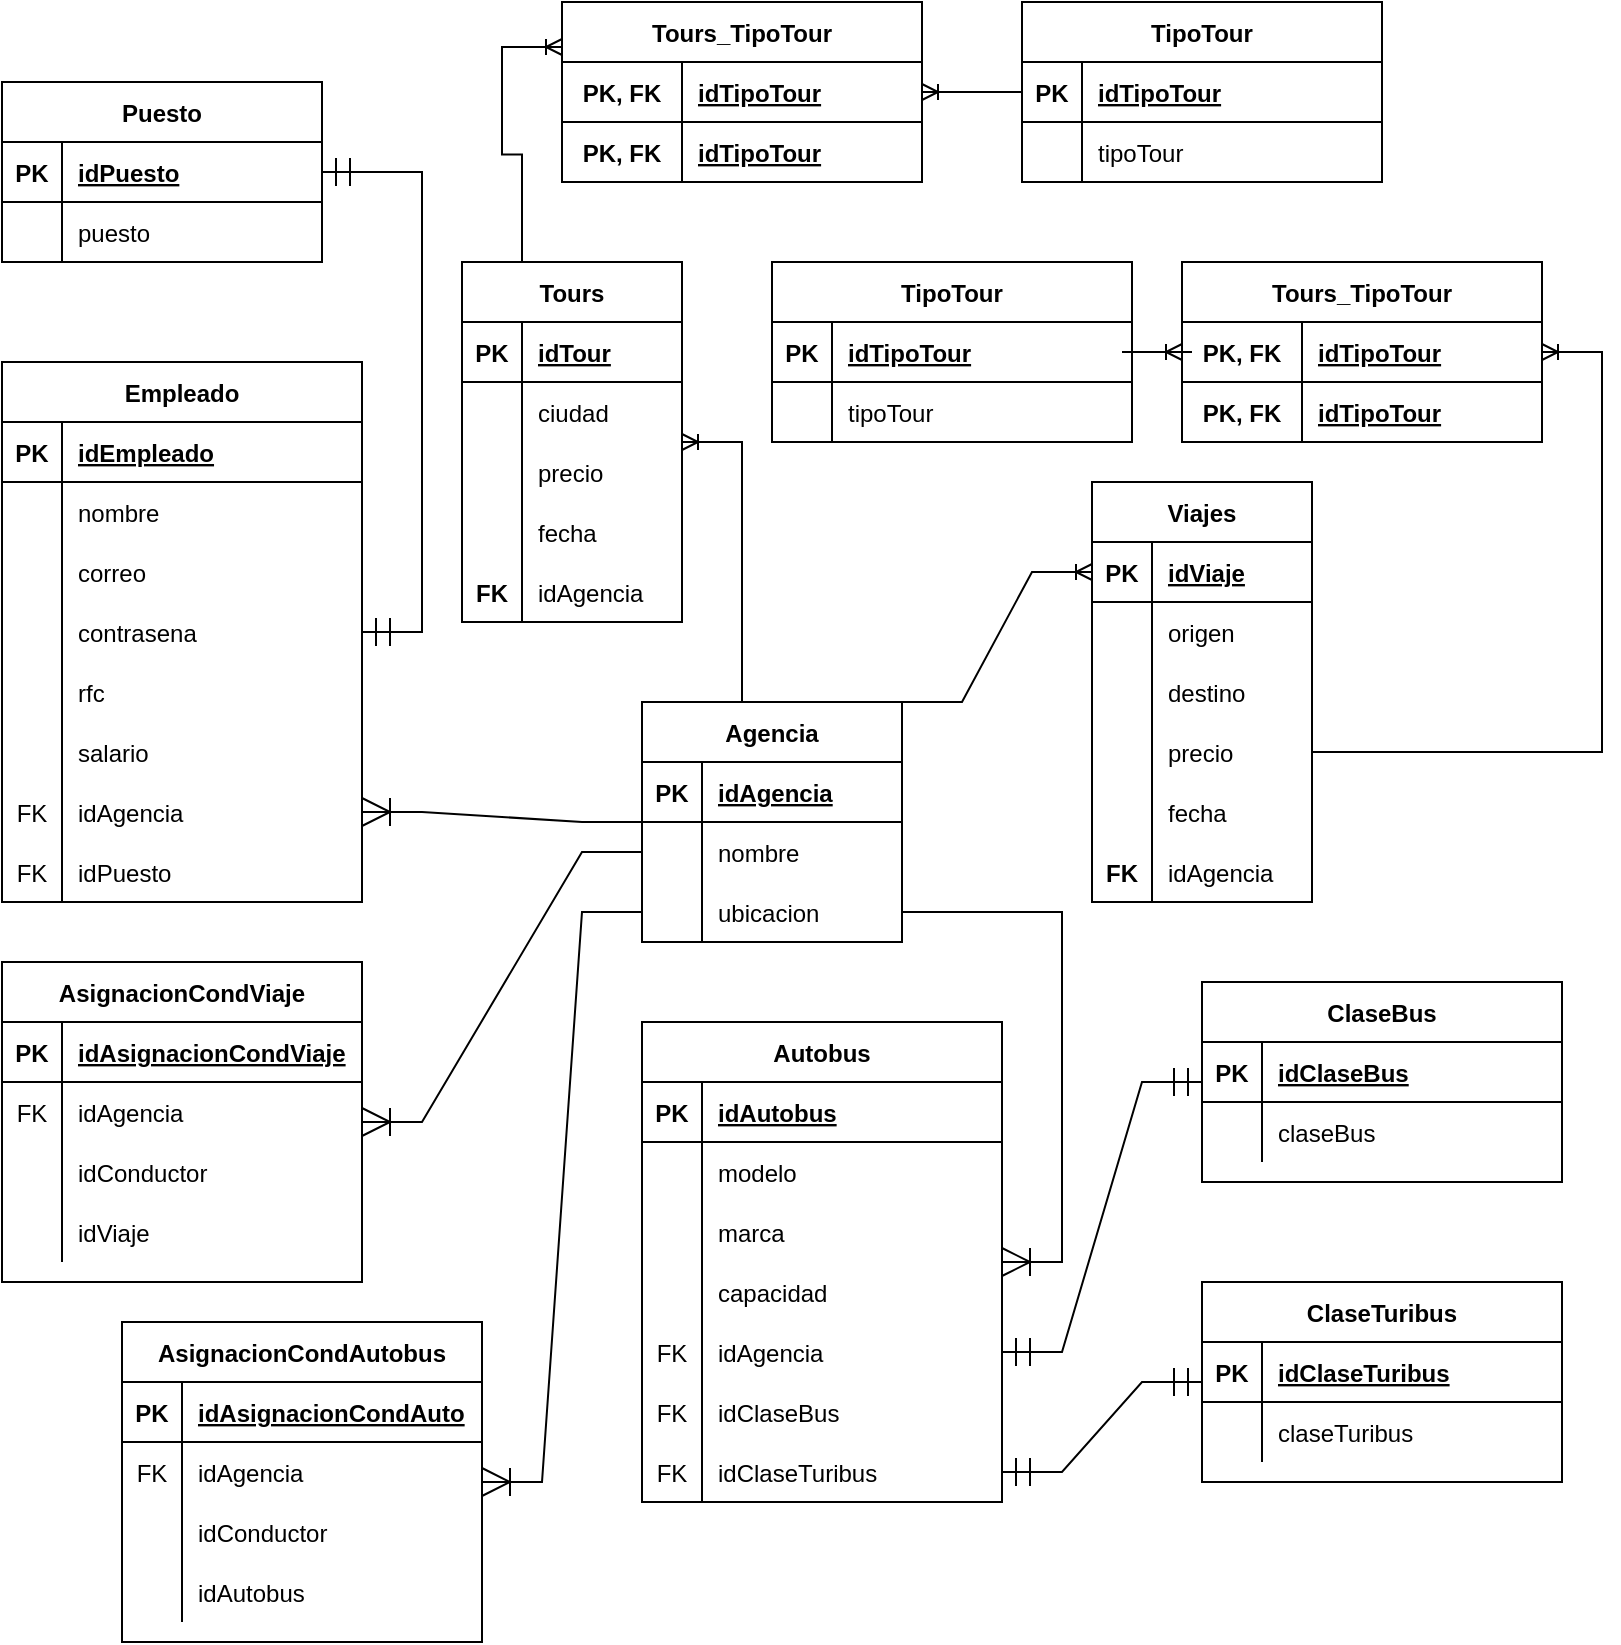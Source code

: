 <mxfile version="20.4.0" type="device"><diagram id="R2lEEEUBdFMjLlhIrx00" name="Page-1"><mxGraphModel dx="1422" dy="702" grid="1" gridSize="10" guides="1" tooltips="1" connect="1" arrows="1" fold="1" page="1" pageScale="1" pageWidth="850" pageHeight="1100" math="0" shadow="0" extFonts="Permanent Marker^https://fonts.googleapis.com/css?family=Permanent+Marker"><root><mxCell id="0"/><mxCell id="1" parent="0"/><mxCell id="urUjDr4Hk7QNFWMQUqXv-1" value="Agencia" style="shape=table;startSize=30;container=1;collapsible=1;childLayout=tableLayout;fixedRows=1;rowLines=0;fontStyle=1;align=center;resizeLast=1;" parent="1" vertex="1"><mxGeometry x="360" y="390" width="130" height="120" as="geometry"/></mxCell><mxCell id="urUjDr4Hk7QNFWMQUqXv-2" value="" style="shape=tableRow;horizontal=0;startSize=0;swimlaneHead=0;swimlaneBody=0;fillColor=none;collapsible=0;dropTarget=0;points=[[0,0.5],[1,0.5]];portConstraint=eastwest;top=0;left=0;right=0;bottom=1;" parent="urUjDr4Hk7QNFWMQUqXv-1" vertex="1"><mxGeometry y="30" width="130" height="30" as="geometry"/></mxCell><mxCell id="urUjDr4Hk7QNFWMQUqXv-3" value="PK" style="shape=partialRectangle;connectable=0;fillColor=none;top=0;left=0;bottom=0;right=0;fontStyle=1;overflow=hidden;" parent="urUjDr4Hk7QNFWMQUqXv-2" vertex="1"><mxGeometry width="30" height="30" as="geometry"><mxRectangle width="30" height="30" as="alternateBounds"/></mxGeometry></mxCell><mxCell id="urUjDr4Hk7QNFWMQUqXv-4" value="idAgencia" style="shape=partialRectangle;connectable=0;fillColor=none;top=0;left=0;bottom=0;right=0;align=left;spacingLeft=6;fontStyle=5;overflow=hidden;" parent="urUjDr4Hk7QNFWMQUqXv-2" vertex="1"><mxGeometry x="30" width="100" height="30" as="geometry"><mxRectangle width="100" height="30" as="alternateBounds"/></mxGeometry></mxCell><mxCell id="urUjDr4Hk7QNFWMQUqXv-5" value="" style="shape=tableRow;horizontal=0;startSize=0;swimlaneHead=0;swimlaneBody=0;fillColor=none;collapsible=0;dropTarget=0;points=[[0,0.5],[1,0.5]];portConstraint=eastwest;top=0;left=0;right=0;bottom=0;" parent="urUjDr4Hk7QNFWMQUqXv-1" vertex="1"><mxGeometry y="60" width="130" height="30" as="geometry"/></mxCell><mxCell id="urUjDr4Hk7QNFWMQUqXv-6" value="" style="shape=partialRectangle;connectable=0;fillColor=none;top=0;left=0;bottom=0;right=0;editable=1;overflow=hidden;" parent="urUjDr4Hk7QNFWMQUqXv-5" vertex="1"><mxGeometry width="30" height="30" as="geometry"><mxRectangle width="30" height="30" as="alternateBounds"/></mxGeometry></mxCell><mxCell id="urUjDr4Hk7QNFWMQUqXv-7" value="nombre" style="shape=partialRectangle;connectable=0;fillColor=none;top=0;left=0;bottom=0;right=0;align=left;spacingLeft=6;overflow=hidden;" parent="urUjDr4Hk7QNFWMQUqXv-5" vertex="1"><mxGeometry x="30" width="100" height="30" as="geometry"><mxRectangle width="100" height="30" as="alternateBounds"/></mxGeometry></mxCell><mxCell id="urUjDr4Hk7QNFWMQUqXv-8" value="" style="shape=tableRow;horizontal=0;startSize=0;swimlaneHead=0;swimlaneBody=0;fillColor=none;collapsible=0;dropTarget=0;points=[[0,0.5],[1,0.5]];portConstraint=eastwest;top=0;left=0;right=0;bottom=0;" parent="urUjDr4Hk7QNFWMQUqXv-1" vertex="1"><mxGeometry y="90" width="130" height="30" as="geometry"/></mxCell><mxCell id="urUjDr4Hk7QNFWMQUqXv-9" value="" style="shape=partialRectangle;connectable=0;fillColor=none;top=0;left=0;bottom=0;right=0;editable=1;overflow=hidden;" parent="urUjDr4Hk7QNFWMQUqXv-8" vertex="1"><mxGeometry width="30" height="30" as="geometry"><mxRectangle width="30" height="30" as="alternateBounds"/></mxGeometry></mxCell><mxCell id="urUjDr4Hk7QNFWMQUqXv-10" value="ubicacion" style="shape=partialRectangle;connectable=0;fillColor=none;top=0;left=0;bottom=0;right=0;align=left;spacingLeft=6;overflow=hidden;" parent="urUjDr4Hk7QNFWMQUqXv-8" vertex="1"><mxGeometry x="30" width="100" height="30" as="geometry"><mxRectangle width="100" height="30" as="alternateBounds"/></mxGeometry></mxCell><mxCell id="urUjDr4Hk7QNFWMQUqXv-14" value="Puesto" style="shape=table;startSize=30;container=1;collapsible=1;childLayout=tableLayout;fixedRows=1;rowLines=0;fontStyle=1;align=center;resizeLast=1;" parent="1" vertex="1"><mxGeometry x="40" y="80" width="160" height="90" as="geometry"/></mxCell><mxCell id="urUjDr4Hk7QNFWMQUqXv-15" value="" style="shape=tableRow;horizontal=0;startSize=0;swimlaneHead=0;swimlaneBody=0;fillColor=none;collapsible=0;dropTarget=0;points=[[0,0.5],[1,0.5]];portConstraint=eastwest;top=0;left=0;right=0;bottom=1;" parent="urUjDr4Hk7QNFWMQUqXv-14" vertex="1"><mxGeometry y="30" width="160" height="30" as="geometry"/></mxCell><mxCell id="urUjDr4Hk7QNFWMQUqXv-16" value="PK" style="shape=partialRectangle;connectable=0;fillColor=none;top=0;left=0;bottom=0;right=0;fontStyle=1;overflow=hidden;" parent="urUjDr4Hk7QNFWMQUqXv-15" vertex="1"><mxGeometry width="30" height="30" as="geometry"><mxRectangle width="30" height="30" as="alternateBounds"/></mxGeometry></mxCell><mxCell id="urUjDr4Hk7QNFWMQUqXv-17" value="idPuesto" style="shape=partialRectangle;connectable=0;fillColor=none;top=0;left=0;bottom=0;right=0;align=left;spacingLeft=6;fontStyle=5;overflow=hidden;" parent="urUjDr4Hk7QNFWMQUqXv-15" vertex="1"><mxGeometry x="30" width="130" height="30" as="geometry"><mxRectangle width="130" height="30" as="alternateBounds"/></mxGeometry></mxCell><mxCell id="urUjDr4Hk7QNFWMQUqXv-18" value="" style="shape=tableRow;horizontal=0;startSize=0;swimlaneHead=0;swimlaneBody=0;fillColor=none;collapsible=0;dropTarget=0;points=[[0,0.5],[1,0.5]];portConstraint=eastwest;top=0;left=0;right=0;bottom=0;" parent="urUjDr4Hk7QNFWMQUqXv-14" vertex="1"><mxGeometry y="60" width="160" height="30" as="geometry"/></mxCell><mxCell id="urUjDr4Hk7QNFWMQUqXv-19" value="" style="shape=partialRectangle;connectable=0;fillColor=none;top=0;left=0;bottom=0;right=0;editable=1;overflow=hidden;" parent="urUjDr4Hk7QNFWMQUqXv-18" vertex="1"><mxGeometry width="30" height="30" as="geometry"><mxRectangle width="30" height="30" as="alternateBounds"/></mxGeometry></mxCell><mxCell id="urUjDr4Hk7QNFWMQUqXv-20" value="puesto" style="shape=partialRectangle;connectable=0;fillColor=none;top=0;left=0;bottom=0;right=0;align=left;spacingLeft=6;overflow=hidden;" parent="urUjDr4Hk7QNFWMQUqXv-18" vertex="1"><mxGeometry x="30" width="130" height="30" as="geometry"><mxRectangle width="130" height="30" as="alternateBounds"/></mxGeometry></mxCell><mxCell id="urUjDr4Hk7QNFWMQUqXv-27" value="Empleado" style="shape=table;startSize=30;container=1;collapsible=1;childLayout=tableLayout;fixedRows=1;rowLines=0;fontStyle=1;align=center;resizeLast=1;" parent="1" vertex="1"><mxGeometry x="40" y="220" width="180" height="270" as="geometry"/></mxCell><mxCell id="urUjDr4Hk7QNFWMQUqXv-28" value="" style="shape=tableRow;horizontal=0;startSize=0;swimlaneHead=0;swimlaneBody=0;fillColor=none;collapsible=0;dropTarget=0;points=[[0,0.5],[1,0.5]];portConstraint=eastwest;top=0;left=0;right=0;bottom=1;" parent="urUjDr4Hk7QNFWMQUqXv-27" vertex="1"><mxGeometry y="30" width="180" height="30" as="geometry"/></mxCell><mxCell id="urUjDr4Hk7QNFWMQUqXv-29" value="PK" style="shape=partialRectangle;connectable=0;fillColor=none;top=0;left=0;bottom=0;right=0;fontStyle=1;overflow=hidden;" parent="urUjDr4Hk7QNFWMQUqXv-28" vertex="1"><mxGeometry width="30" height="30" as="geometry"><mxRectangle width="30" height="30" as="alternateBounds"/></mxGeometry></mxCell><mxCell id="urUjDr4Hk7QNFWMQUqXv-30" value="idEmpleado" style="shape=partialRectangle;connectable=0;fillColor=none;top=0;left=0;bottom=0;right=0;align=left;spacingLeft=6;fontStyle=5;overflow=hidden;" parent="urUjDr4Hk7QNFWMQUqXv-28" vertex="1"><mxGeometry x="30" width="150" height="30" as="geometry"><mxRectangle width="150" height="30" as="alternateBounds"/></mxGeometry></mxCell><mxCell id="urUjDr4Hk7QNFWMQUqXv-31" value="" style="shape=tableRow;horizontal=0;startSize=0;swimlaneHead=0;swimlaneBody=0;fillColor=none;collapsible=0;dropTarget=0;points=[[0,0.5],[1,0.5]];portConstraint=eastwest;top=0;left=0;right=0;bottom=0;" parent="urUjDr4Hk7QNFWMQUqXv-27" vertex="1"><mxGeometry y="60" width="180" height="30" as="geometry"/></mxCell><mxCell id="urUjDr4Hk7QNFWMQUqXv-32" value="" style="shape=partialRectangle;connectable=0;fillColor=none;top=0;left=0;bottom=0;right=0;editable=1;overflow=hidden;" parent="urUjDr4Hk7QNFWMQUqXv-31" vertex="1"><mxGeometry width="30" height="30" as="geometry"><mxRectangle width="30" height="30" as="alternateBounds"/></mxGeometry></mxCell><mxCell id="urUjDr4Hk7QNFWMQUqXv-33" value="nombre" style="shape=partialRectangle;connectable=0;fillColor=none;top=0;left=0;bottom=0;right=0;align=left;spacingLeft=6;overflow=hidden;" parent="urUjDr4Hk7QNFWMQUqXv-31" vertex="1"><mxGeometry x="30" width="150" height="30" as="geometry"><mxRectangle width="150" height="30" as="alternateBounds"/></mxGeometry></mxCell><mxCell id="urUjDr4Hk7QNFWMQUqXv-34" value="" style="shape=tableRow;horizontal=0;startSize=0;swimlaneHead=0;swimlaneBody=0;fillColor=none;collapsible=0;dropTarget=0;points=[[0,0.5],[1,0.5]];portConstraint=eastwest;top=0;left=0;right=0;bottom=0;" parent="urUjDr4Hk7QNFWMQUqXv-27" vertex="1"><mxGeometry y="90" width="180" height="30" as="geometry"/></mxCell><mxCell id="urUjDr4Hk7QNFWMQUqXv-35" value="" style="shape=partialRectangle;connectable=0;fillColor=none;top=0;left=0;bottom=0;right=0;editable=1;overflow=hidden;" parent="urUjDr4Hk7QNFWMQUqXv-34" vertex="1"><mxGeometry width="30" height="30" as="geometry"><mxRectangle width="30" height="30" as="alternateBounds"/></mxGeometry></mxCell><mxCell id="urUjDr4Hk7QNFWMQUqXv-36" value="correo" style="shape=partialRectangle;connectable=0;fillColor=none;top=0;left=0;bottom=0;right=0;align=left;spacingLeft=6;overflow=hidden;" parent="urUjDr4Hk7QNFWMQUqXv-34" vertex="1"><mxGeometry x="30" width="150" height="30" as="geometry"><mxRectangle width="150" height="30" as="alternateBounds"/></mxGeometry></mxCell><mxCell id="urUjDr4Hk7QNFWMQUqXv-37" value="" style="shape=tableRow;horizontal=0;startSize=0;swimlaneHead=0;swimlaneBody=0;fillColor=none;collapsible=0;dropTarget=0;points=[[0,0.5],[1,0.5]];portConstraint=eastwest;top=0;left=0;right=0;bottom=0;" parent="urUjDr4Hk7QNFWMQUqXv-27" vertex="1"><mxGeometry y="120" width="180" height="30" as="geometry"/></mxCell><mxCell id="urUjDr4Hk7QNFWMQUqXv-38" value="" style="shape=partialRectangle;connectable=0;fillColor=none;top=0;left=0;bottom=0;right=0;editable=1;overflow=hidden;" parent="urUjDr4Hk7QNFWMQUqXv-37" vertex="1"><mxGeometry width="30" height="30" as="geometry"><mxRectangle width="30" height="30" as="alternateBounds"/></mxGeometry></mxCell><mxCell id="urUjDr4Hk7QNFWMQUqXv-39" value="contrasena" style="shape=partialRectangle;connectable=0;fillColor=none;top=0;left=0;bottom=0;right=0;align=left;spacingLeft=6;overflow=hidden;" parent="urUjDr4Hk7QNFWMQUqXv-37" vertex="1"><mxGeometry x="30" width="150" height="30" as="geometry"><mxRectangle width="150" height="30" as="alternateBounds"/></mxGeometry></mxCell><mxCell id="urUjDr4Hk7QNFWMQUqXv-40" value="" style="shape=tableRow;horizontal=0;startSize=0;swimlaneHead=0;swimlaneBody=0;fillColor=none;collapsible=0;dropTarget=0;points=[[0,0.5],[1,0.5]];portConstraint=eastwest;top=0;left=0;right=0;bottom=0;" parent="urUjDr4Hk7QNFWMQUqXv-27" vertex="1"><mxGeometry y="150" width="180" height="30" as="geometry"/></mxCell><mxCell id="urUjDr4Hk7QNFWMQUqXv-41" value="" style="shape=partialRectangle;connectable=0;fillColor=none;top=0;left=0;bottom=0;right=0;editable=1;overflow=hidden;" parent="urUjDr4Hk7QNFWMQUqXv-40" vertex="1"><mxGeometry width="30" height="30" as="geometry"><mxRectangle width="30" height="30" as="alternateBounds"/></mxGeometry></mxCell><mxCell id="urUjDr4Hk7QNFWMQUqXv-42" value="rfc" style="shape=partialRectangle;connectable=0;fillColor=none;top=0;left=0;bottom=0;right=0;align=left;spacingLeft=6;overflow=hidden;" parent="urUjDr4Hk7QNFWMQUqXv-40" vertex="1"><mxGeometry x="30" width="150" height="30" as="geometry"><mxRectangle width="150" height="30" as="alternateBounds"/></mxGeometry></mxCell><mxCell id="urUjDr4Hk7QNFWMQUqXv-43" value="" style="shape=tableRow;horizontal=0;startSize=0;swimlaneHead=0;swimlaneBody=0;fillColor=none;collapsible=0;dropTarget=0;points=[[0,0.5],[1,0.5]];portConstraint=eastwest;top=0;left=0;right=0;bottom=0;" parent="urUjDr4Hk7QNFWMQUqXv-27" vertex="1"><mxGeometry y="180" width="180" height="30" as="geometry"/></mxCell><mxCell id="urUjDr4Hk7QNFWMQUqXv-44" value="" style="shape=partialRectangle;connectable=0;fillColor=none;top=0;left=0;bottom=0;right=0;editable=1;overflow=hidden;" parent="urUjDr4Hk7QNFWMQUqXv-43" vertex="1"><mxGeometry width="30" height="30" as="geometry"><mxRectangle width="30" height="30" as="alternateBounds"/></mxGeometry></mxCell><mxCell id="urUjDr4Hk7QNFWMQUqXv-45" value="salario" style="shape=partialRectangle;connectable=0;fillColor=none;top=0;left=0;bottom=0;right=0;align=left;spacingLeft=6;overflow=hidden;" parent="urUjDr4Hk7QNFWMQUqXv-43" vertex="1"><mxGeometry x="30" width="150" height="30" as="geometry"><mxRectangle width="150" height="30" as="alternateBounds"/></mxGeometry></mxCell><mxCell id="urUjDr4Hk7QNFWMQUqXv-46" value="" style="shape=tableRow;horizontal=0;startSize=0;swimlaneHead=0;swimlaneBody=0;fillColor=none;collapsible=0;dropTarget=0;points=[[0,0.5],[1,0.5]];portConstraint=eastwest;top=0;left=0;right=0;bottom=0;" parent="urUjDr4Hk7QNFWMQUqXv-27" vertex="1"><mxGeometry y="210" width="180" height="30" as="geometry"/></mxCell><mxCell id="urUjDr4Hk7QNFWMQUqXv-47" value="FK" style="shape=partialRectangle;connectable=0;fillColor=none;top=0;left=0;bottom=0;right=0;editable=1;overflow=hidden;" parent="urUjDr4Hk7QNFWMQUqXv-46" vertex="1"><mxGeometry width="30" height="30" as="geometry"><mxRectangle width="30" height="30" as="alternateBounds"/></mxGeometry></mxCell><mxCell id="urUjDr4Hk7QNFWMQUqXv-48" value="idAgencia" style="shape=partialRectangle;connectable=0;fillColor=none;top=0;left=0;bottom=0;right=0;align=left;spacingLeft=6;overflow=hidden;" parent="urUjDr4Hk7QNFWMQUqXv-46" vertex="1"><mxGeometry x="30" width="150" height="30" as="geometry"><mxRectangle width="150" height="30" as="alternateBounds"/></mxGeometry></mxCell><mxCell id="urUjDr4Hk7QNFWMQUqXv-49" value="" style="shape=tableRow;horizontal=0;startSize=0;swimlaneHead=0;swimlaneBody=0;fillColor=none;collapsible=0;dropTarget=0;points=[[0,0.5],[1,0.5]];portConstraint=eastwest;top=0;left=0;right=0;bottom=0;" parent="urUjDr4Hk7QNFWMQUqXv-27" vertex="1"><mxGeometry y="240" width="180" height="30" as="geometry"/></mxCell><mxCell id="urUjDr4Hk7QNFWMQUqXv-50" value="FK" style="shape=partialRectangle;connectable=0;fillColor=none;top=0;left=0;bottom=0;right=0;editable=1;overflow=hidden;" parent="urUjDr4Hk7QNFWMQUqXv-49" vertex="1"><mxGeometry width="30" height="30" as="geometry"><mxRectangle width="30" height="30" as="alternateBounds"/></mxGeometry></mxCell><mxCell id="urUjDr4Hk7QNFWMQUqXv-51" value="idPuesto" style="shape=partialRectangle;connectable=0;fillColor=none;top=0;left=0;bottom=0;right=0;align=left;spacingLeft=6;overflow=hidden;" parent="urUjDr4Hk7QNFWMQUqXv-49" vertex="1"><mxGeometry x="30" width="150" height="30" as="geometry"><mxRectangle width="150" height="30" as="alternateBounds"/></mxGeometry></mxCell><mxCell id="urUjDr4Hk7QNFWMQUqXv-54" value="" style="edgeStyle=entityRelationEdgeStyle;fontSize=12;html=1;endArrow=ERoneToMany;rounded=0;endSize=12;startSize=12;entryX=1;entryY=0.5;entryDx=0;entryDy=0;" parent="1" source="urUjDr4Hk7QNFWMQUqXv-1" target="urUjDr4Hk7QNFWMQUqXv-46" edge="1"><mxGeometry width="100" height="100" relative="1" as="geometry"><mxPoint x="360" y="480" as="sourcePoint"/><mxPoint x="460" y="380" as="targetPoint"/></mxGeometry></mxCell><mxCell id="urUjDr4Hk7QNFWMQUqXv-55" value="" style="edgeStyle=entityRelationEdgeStyle;fontSize=12;html=1;endArrow=ERmandOne;startArrow=ERmandOne;rounded=0;endSize=12;startSize=12;jumpStyle=arc;" parent="1" source="urUjDr4Hk7QNFWMQUqXv-14" target="urUjDr4Hk7QNFWMQUqXv-27" edge="1"><mxGeometry width="100" height="100" relative="1" as="geometry"><mxPoint x="70" y="630" as="sourcePoint"/><mxPoint x="240" y="670" as="targetPoint"/></mxGeometry></mxCell><mxCell id="urUjDr4Hk7QNFWMQUqXv-57" value="ClaseBus" style="shape=table;startSize=30;container=1;collapsible=1;childLayout=tableLayout;fixedRows=1;rowLines=0;fontStyle=1;align=center;resizeLast=1;" parent="1" vertex="1"><mxGeometry x="640" y="530" width="180" height="100" as="geometry"/></mxCell><mxCell id="urUjDr4Hk7QNFWMQUqXv-58" value="" style="shape=tableRow;horizontal=0;startSize=0;swimlaneHead=0;swimlaneBody=0;fillColor=none;collapsible=0;dropTarget=0;points=[[0,0.5],[1,0.5]];portConstraint=eastwest;top=0;left=0;right=0;bottom=1;" parent="urUjDr4Hk7QNFWMQUqXv-57" vertex="1"><mxGeometry y="30" width="180" height="30" as="geometry"/></mxCell><mxCell id="urUjDr4Hk7QNFWMQUqXv-59" value="PK" style="shape=partialRectangle;connectable=0;fillColor=none;top=0;left=0;bottom=0;right=0;fontStyle=1;overflow=hidden;" parent="urUjDr4Hk7QNFWMQUqXv-58" vertex="1"><mxGeometry width="30" height="30" as="geometry"><mxRectangle width="30" height="30" as="alternateBounds"/></mxGeometry></mxCell><mxCell id="urUjDr4Hk7QNFWMQUqXv-60" value="idClaseBus" style="shape=partialRectangle;connectable=0;fillColor=none;top=0;left=0;bottom=0;right=0;align=left;spacingLeft=6;fontStyle=5;overflow=hidden;" parent="urUjDr4Hk7QNFWMQUqXv-58" vertex="1"><mxGeometry x="30" width="150" height="30" as="geometry"><mxRectangle width="150" height="30" as="alternateBounds"/></mxGeometry></mxCell><mxCell id="urUjDr4Hk7QNFWMQUqXv-61" value="" style="shape=tableRow;horizontal=0;startSize=0;swimlaneHead=0;swimlaneBody=0;fillColor=none;collapsible=0;dropTarget=0;points=[[0,0.5],[1,0.5]];portConstraint=eastwest;top=0;left=0;right=0;bottom=0;" parent="urUjDr4Hk7QNFWMQUqXv-57" vertex="1"><mxGeometry y="60" width="180" height="30" as="geometry"/></mxCell><mxCell id="urUjDr4Hk7QNFWMQUqXv-62" value="" style="shape=partialRectangle;connectable=0;fillColor=none;top=0;left=0;bottom=0;right=0;editable=1;overflow=hidden;" parent="urUjDr4Hk7QNFWMQUqXv-61" vertex="1"><mxGeometry width="30" height="30" as="geometry"><mxRectangle width="30" height="30" as="alternateBounds"/></mxGeometry></mxCell><mxCell id="urUjDr4Hk7QNFWMQUqXv-63" value="claseBus" style="shape=partialRectangle;connectable=0;fillColor=none;top=0;left=0;bottom=0;right=0;align=left;spacingLeft=6;overflow=hidden;" parent="urUjDr4Hk7QNFWMQUqXv-61" vertex="1"><mxGeometry x="30" width="150" height="30" as="geometry"><mxRectangle width="150" height="30" as="alternateBounds"/></mxGeometry></mxCell><mxCell id="urUjDr4Hk7QNFWMQUqXv-70" value="ClaseTuribus" style="shape=table;startSize=30;container=1;collapsible=1;childLayout=tableLayout;fixedRows=1;rowLines=0;fontStyle=1;align=center;resizeLast=1;" parent="1" vertex="1"><mxGeometry x="640" y="680" width="180" height="100" as="geometry"/></mxCell><mxCell id="urUjDr4Hk7QNFWMQUqXv-71" value="" style="shape=tableRow;horizontal=0;startSize=0;swimlaneHead=0;swimlaneBody=0;fillColor=none;collapsible=0;dropTarget=0;points=[[0,0.5],[1,0.5]];portConstraint=eastwest;top=0;left=0;right=0;bottom=1;" parent="urUjDr4Hk7QNFWMQUqXv-70" vertex="1"><mxGeometry y="30" width="180" height="30" as="geometry"/></mxCell><mxCell id="urUjDr4Hk7QNFWMQUqXv-72" value="PK" style="shape=partialRectangle;connectable=0;fillColor=none;top=0;left=0;bottom=0;right=0;fontStyle=1;overflow=hidden;" parent="urUjDr4Hk7QNFWMQUqXv-71" vertex="1"><mxGeometry width="30" height="30" as="geometry"><mxRectangle width="30" height="30" as="alternateBounds"/></mxGeometry></mxCell><mxCell id="urUjDr4Hk7QNFWMQUqXv-73" value="idClaseTuribus" style="shape=partialRectangle;connectable=0;fillColor=none;top=0;left=0;bottom=0;right=0;align=left;spacingLeft=6;fontStyle=5;overflow=hidden;" parent="urUjDr4Hk7QNFWMQUqXv-71" vertex="1"><mxGeometry x="30" width="150" height="30" as="geometry"><mxRectangle width="150" height="30" as="alternateBounds"/></mxGeometry></mxCell><mxCell id="urUjDr4Hk7QNFWMQUqXv-74" value="" style="shape=tableRow;horizontal=0;startSize=0;swimlaneHead=0;swimlaneBody=0;fillColor=none;collapsible=0;dropTarget=0;points=[[0,0.5],[1,0.5]];portConstraint=eastwest;top=0;left=0;right=0;bottom=0;" parent="urUjDr4Hk7QNFWMQUqXv-70" vertex="1"><mxGeometry y="60" width="180" height="30" as="geometry"/></mxCell><mxCell id="urUjDr4Hk7QNFWMQUqXv-75" value="" style="shape=partialRectangle;connectable=0;fillColor=none;top=0;left=0;bottom=0;right=0;editable=1;overflow=hidden;" parent="urUjDr4Hk7QNFWMQUqXv-74" vertex="1"><mxGeometry width="30" height="30" as="geometry"><mxRectangle width="30" height="30" as="alternateBounds"/></mxGeometry></mxCell><mxCell id="urUjDr4Hk7QNFWMQUqXv-76" value="claseTuribus" style="shape=partialRectangle;connectable=0;fillColor=none;top=0;left=0;bottom=0;right=0;align=left;spacingLeft=6;overflow=hidden;" parent="urUjDr4Hk7QNFWMQUqXv-74" vertex="1"><mxGeometry x="30" width="150" height="30" as="geometry"><mxRectangle width="150" height="30" as="alternateBounds"/></mxGeometry></mxCell><mxCell id="urUjDr4Hk7QNFWMQUqXv-90" value="Autobus" style="shape=table;startSize=30;container=1;collapsible=1;childLayout=tableLayout;fixedRows=1;rowLines=0;fontStyle=1;align=center;resizeLast=1;" parent="1" vertex="1"><mxGeometry x="360" y="550" width="180" height="240" as="geometry"/></mxCell><mxCell id="urUjDr4Hk7QNFWMQUqXv-91" value="" style="shape=tableRow;horizontal=0;startSize=0;swimlaneHead=0;swimlaneBody=0;fillColor=none;collapsible=0;dropTarget=0;points=[[0,0.5],[1,0.5]];portConstraint=eastwest;top=0;left=0;right=0;bottom=1;" parent="urUjDr4Hk7QNFWMQUqXv-90" vertex="1"><mxGeometry y="30" width="180" height="30" as="geometry"/></mxCell><mxCell id="urUjDr4Hk7QNFWMQUqXv-92" value="PK" style="shape=partialRectangle;connectable=0;fillColor=none;top=0;left=0;bottom=0;right=0;fontStyle=1;overflow=hidden;" parent="urUjDr4Hk7QNFWMQUqXv-91" vertex="1"><mxGeometry width="30" height="30" as="geometry"><mxRectangle width="30" height="30" as="alternateBounds"/></mxGeometry></mxCell><mxCell id="urUjDr4Hk7QNFWMQUqXv-93" value="idAutobus" style="shape=partialRectangle;connectable=0;fillColor=none;top=0;left=0;bottom=0;right=0;align=left;spacingLeft=6;fontStyle=5;overflow=hidden;" parent="urUjDr4Hk7QNFWMQUqXv-91" vertex="1"><mxGeometry x="30" width="150" height="30" as="geometry"><mxRectangle width="150" height="30" as="alternateBounds"/></mxGeometry></mxCell><mxCell id="urUjDr4Hk7QNFWMQUqXv-94" value="" style="shape=tableRow;horizontal=0;startSize=0;swimlaneHead=0;swimlaneBody=0;fillColor=none;collapsible=0;dropTarget=0;points=[[0,0.5],[1,0.5]];portConstraint=eastwest;top=0;left=0;right=0;bottom=0;" parent="urUjDr4Hk7QNFWMQUqXv-90" vertex="1"><mxGeometry y="60" width="180" height="30" as="geometry"/></mxCell><mxCell id="urUjDr4Hk7QNFWMQUqXv-95" value="" style="shape=partialRectangle;connectable=0;fillColor=none;top=0;left=0;bottom=0;right=0;editable=1;overflow=hidden;" parent="urUjDr4Hk7QNFWMQUqXv-94" vertex="1"><mxGeometry width="30" height="30" as="geometry"><mxRectangle width="30" height="30" as="alternateBounds"/></mxGeometry></mxCell><mxCell id="urUjDr4Hk7QNFWMQUqXv-96" value="modelo" style="shape=partialRectangle;connectable=0;fillColor=none;top=0;left=0;bottom=0;right=0;align=left;spacingLeft=6;overflow=hidden;" parent="urUjDr4Hk7QNFWMQUqXv-94" vertex="1"><mxGeometry x="30" width="150" height="30" as="geometry"><mxRectangle width="150" height="30" as="alternateBounds"/></mxGeometry></mxCell><mxCell id="urUjDr4Hk7QNFWMQUqXv-97" value="" style="shape=tableRow;horizontal=0;startSize=0;swimlaneHead=0;swimlaneBody=0;fillColor=none;collapsible=0;dropTarget=0;points=[[0,0.5],[1,0.5]];portConstraint=eastwest;top=0;left=0;right=0;bottom=0;" parent="urUjDr4Hk7QNFWMQUqXv-90" vertex="1"><mxGeometry y="90" width="180" height="30" as="geometry"/></mxCell><mxCell id="urUjDr4Hk7QNFWMQUqXv-98" value="" style="shape=partialRectangle;connectable=0;fillColor=none;top=0;left=0;bottom=0;right=0;editable=1;overflow=hidden;" parent="urUjDr4Hk7QNFWMQUqXv-97" vertex="1"><mxGeometry width="30" height="30" as="geometry"><mxRectangle width="30" height="30" as="alternateBounds"/></mxGeometry></mxCell><mxCell id="urUjDr4Hk7QNFWMQUqXv-99" value="marca" style="shape=partialRectangle;connectable=0;fillColor=none;top=0;left=0;bottom=0;right=0;align=left;spacingLeft=6;overflow=hidden;" parent="urUjDr4Hk7QNFWMQUqXv-97" vertex="1"><mxGeometry x="30" width="150" height="30" as="geometry"><mxRectangle width="150" height="30" as="alternateBounds"/></mxGeometry></mxCell><mxCell id="urUjDr4Hk7QNFWMQUqXv-100" value="" style="shape=tableRow;horizontal=0;startSize=0;swimlaneHead=0;swimlaneBody=0;fillColor=none;collapsible=0;dropTarget=0;points=[[0,0.5],[1,0.5]];portConstraint=eastwest;top=0;left=0;right=0;bottom=0;" parent="urUjDr4Hk7QNFWMQUqXv-90" vertex="1"><mxGeometry y="120" width="180" height="30" as="geometry"/></mxCell><mxCell id="urUjDr4Hk7QNFWMQUqXv-101" value="" style="shape=partialRectangle;connectable=0;fillColor=none;top=0;left=0;bottom=0;right=0;editable=1;overflow=hidden;" parent="urUjDr4Hk7QNFWMQUqXv-100" vertex="1"><mxGeometry width="30" height="30" as="geometry"><mxRectangle width="30" height="30" as="alternateBounds"/></mxGeometry></mxCell><mxCell id="urUjDr4Hk7QNFWMQUqXv-102" value="capacidad" style="shape=partialRectangle;connectable=0;fillColor=none;top=0;left=0;bottom=0;right=0;align=left;spacingLeft=6;overflow=hidden;" parent="urUjDr4Hk7QNFWMQUqXv-100" vertex="1"><mxGeometry x="30" width="150" height="30" as="geometry"><mxRectangle width="150" height="30" as="alternateBounds"/></mxGeometry></mxCell><mxCell id="urUjDr4Hk7QNFWMQUqXv-103" value="" style="shape=tableRow;horizontal=0;startSize=0;swimlaneHead=0;swimlaneBody=0;fillColor=none;collapsible=0;dropTarget=0;points=[[0,0.5],[1,0.5]];portConstraint=eastwest;top=0;left=0;right=0;bottom=0;" parent="urUjDr4Hk7QNFWMQUqXv-90" vertex="1"><mxGeometry y="150" width="180" height="30" as="geometry"/></mxCell><mxCell id="urUjDr4Hk7QNFWMQUqXv-104" value="FK" style="shape=partialRectangle;connectable=0;fillColor=none;top=0;left=0;bottom=0;right=0;editable=1;overflow=hidden;" parent="urUjDr4Hk7QNFWMQUqXv-103" vertex="1"><mxGeometry width="30" height="30" as="geometry"><mxRectangle width="30" height="30" as="alternateBounds"/></mxGeometry></mxCell><mxCell id="urUjDr4Hk7QNFWMQUqXv-105" value="idAgencia" style="shape=partialRectangle;connectable=0;fillColor=none;top=0;left=0;bottom=0;right=0;align=left;spacingLeft=6;overflow=hidden;" parent="urUjDr4Hk7QNFWMQUqXv-103" vertex="1"><mxGeometry x="30" width="150" height="30" as="geometry"><mxRectangle width="150" height="30" as="alternateBounds"/></mxGeometry></mxCell><mxCell id="urUjDr4Hk7QNFWMQUqXv-106" value="" style="shape=tableRow;horizontal=0;startSize=0;swimlaneHead=0;swimlaneBody=0;fillColor=none;collapsible=0;dropTarget=0;points=[[0,0.5],[1,0.5]];portConstraint=eastwest;top=0;left=0;right=0;bottom=0;" parent="urUjDr4Hk7QNFWMQUqXv-90" vertex="1"><mxGeometry y="180" width="180" height="30" as="geometry"/></mxCell><mxCell id="urUjDr4Hk7QNFWMQUqXv-107" value="FK" style="shape=partialRectangle;connectable=0;fillColor=none;top=0;left=0;bottom=0;right=0;editable=1;overflow=hidden;" parent="urUjDr4Hk7QNFWMQUqXv-106" vertex="1"><mxGeometry width="30" height="30" as="geometry"><mxRectangle width="30" height="30" as="alternateBounds"/></mxGeometry></mxCell><mxCell id="urUjDr4Hk7QNFWMQUqXv-108" value="idClaseBus" style="shape=partialRectangle;connectable=0;fillColor=none;top=0;left=0;bottom=0;right=0;align=left;spacingLeft=6;overflow=hidden;" parent="urUjDr4Hk7QNFWMQUqXv-106" vertex="1"><mxGeometry x="30" width="150" height="30" as="geometry"><mxRectangle width="150" height="30" as="alternateBounds"/></mxGeometry></mxCell><mxCell id="urUjDr4Hk7QNFWMQUqXv-109" value="" style="shape=tableRow;horizontal=0;startSize=0;swimlaneHead=0;swimlaneBody=0;fillColor=none;collapsible=0;dropTarget=0;points=[[0,0.5],[1,0.5]];portConstraint=eastwest;top=0;left=0;right=0;bottom=0;" parent="urUjDr4Hk7QNFWMQUqXv-90" vertex="1"><mxGeometry y="210" width="180" height="30" as="geometry"/></mxCell><mxCell id="urUjDr4Hk7QNFWMQUqXv-110" value="FK" style="shape=partialRectangle;connectable=0;fillColor=none;top=0;left=0;bottom=0;right=0;editable=1;overflow=hidden;" parent="urUjDr4Hk7QNFWMQUqXv-109" vertex="1"><mxGeometry width="30" height="30" as="geometry"><mxRectangle width="30" height="30" as="alternateBounds"/></mxGeometry></mxCell><mxCell id="urUjDr4Hk7QNFWMQUqXv-111" value="idClaseTuribus" style="shape=partialRectangle;connectable=0;fillColor=none;top=0;left=0;bottom=0;right=0;align=left;spacingLeft=6;overflow=hidden;" parent="urUjDr4Hk7QNFWMQUqXv-109" vertex="1"><mxGeometry x="30" width="150" height="30" as="geometry"><mxRectangle width="150" height="30" as="alternateBounds"/></mxGeometry></mxCell><mxCell id="urUjDr4Hk7QNFWMQUqXv-115" value="" style="edgeStyle=entityRelationEdgeStyle;fontSize=12;html=1;endArrow=ERmandOne;startArrow=ERmandOne;rounded=0;startSize=12;endSize=12;jumpStyle=arc;entryX=1;entryY=0.5;entryDx=0;entryDy=0;" parent="1" source="urUjDr4Hk7QNFWMQUqXv-57" target="urUjDr4Hk7QNFWMQUqXv-103" edge="1"><mxGeometry width="100" height="100" relative="1" as="geometry"><mxPoint x="470" y="570" as="sourcePoint"/><mxPoint x="610" y="730" as="targetPoint"/></mxGeometry></mxCell><mxCell id="urUjDr4Hk7QNFWMQUqXv-116" value="" style="edgeStyle=entityRelationEdgeStyle;fontSize=12;html=1;endArrow=ERmandOne;startArrow=ERmandOne;rounded=0;startSize=12;endSize=12;jumpStyle=arc;entryX=1;entryY=0.5;entryDx=0;entryDy=0;" parent="1" source="urUjDr4Hk7QNFWMQUqXv-70" target="urUjDr4Hk7QNFWMQUqXv-109" edge="1"><mxGeometry width="100" height="100" relative="1" as="geometry"><mxPoint x="470" y="570" as="sourcePoint"/><mxPoint x="570" y="470" as="targetPoint"/></mxGeometry></mxCell><mxCell id="urUjDr4Hk7QNFWMQUqXv-162" value="" style="edgeStyle=entityRelationEdgeStyle;fontSize=12;html=1;endArrow=ERoneToMany;rounded=0;startSize=12;endSize=12;jumpStyle=arc;exitX=1;exitY=0.5;exitDx=0;exitDy=0;" parent="1" source="urUjDr4Hk7QNFWMQUqXv-8" target="urUjDr4Hk7QNFWMQUqXv-90" edge="1"><mxGeometry width="100" height="100" relative="1" as="geometry"><mxPoint x="470" y="570" as="sourcePoint"/><mxPoint x="570" y="470" as="targetPoint"/></mxGeometry></mxCell><mxCell id="ahr4XL3M_bImH0kPW4Pd-1" value="AsignacionCondViaje" style="shape=table;startSize=30;container=1;collapsible=1;childLayout=tableLayout;fixedRows=1;rowLines=0;fontStyle=1;align=center;resizeLast=1;" parent="1" vertex="1"><mxGeometry x="40" y="520" width="180" height="160" as="geometry"/></mxCell><mxCell id="ahr4XL3M_bImH0kPW4Pd-2" value="" style="shape=tableRow;horizontal=0;startSize=0;swimlaneHead=0;swimlaneBody=0;fillColor=none;collapsible=0;dropTarget=0;points=[[0,0.5],[1,0.5]];portConstraint=eastwest;top=0;left=0;right=0;bottom=1;" parent="ahr4XL3M_bImH0kPW4Pd-1" vertex="1"><mxGeometry y="30" width="180" height="30" as="geometry"/></mxCell><mxCell id="ahr4XL3M_bImH0kPW4Pd-3" value="PK" style="shape=partialRectangle;connectable=0;fillColor=none;top=0;left=0;bottom=0;right=0;fontStyle=1;overflow=hidden;" parent="ahr4XL3M_bImH0kPW4Pd-2" vertex="1"><mxGeometry width="30" height="30" as="geometry"><mxRectangle width="30" height="30" as="alternateBounds"/></mxGeometry></mxCell><mxCell id="ahr4XL3M_bImH0kPW4Pd-4" value="idAsignacionCondViaje" style="shape=partialRectangle;connectable=0;fillColor=none;top=0;left=0;bottom=0;right=0;align=left;spacingLeft=6;fontStyle=5;overflow=hidden;" parent="ahr4XL3M_bImH0kPW4Pd-2" vertex="1"><mxGeometry x="30" width="150" height="30" as="geometry"><mxRectangle width="150" height="30" as="alternateBounds"/></mxGeometry></mxCell><mxCell id="ahr4XL3M_bImH0kPW4Pd-5" value="" style="shape=tableRow;horizontal=0;startSize=0;swimlaneHead=0;swimlaneBody=0;fillColor=none;collapsible=0;dropTarget=0;points=[[0,0.5],[1,0.5]];portConstraint=eastwest;top=0;left=0;right=0;bottom=0;" parent="ahr4XL3M_bImH0kPW4Pd-1" vertex="1"><mxGeometry y="60" width="180" height="30" as="geometry"/></mxCell><mxCell id="ahr4XL3M_bImH0kPW4Pd-6" value="FK" style="shape=partialRectangle;connectable=0;fillColor=none;top=0;left=0;bottom=0;right=0;editable=1;overflow=hidden;" parent="ahr4XL3M_bImH0kPW4Pd-5" vertex="1"><mxGeometry width="30" height="30" as="geometry"><mxRectangle width="30" height="30" as="alternateBounds"/></mxGeometry></mxCell><mxCell id="ahr4XL3M_bImH0kPW4Pd-7" value="idAgencia" style="shape=partialRectangle;connectable=0;fillColor=none;top=0;left=0;bottom=0;right=0;align=left;spacingLeft=6;overflow=hidden;" parent="ahr4XL3M_bImH0kPW4Pd-5" vertex="1"><mxGeometry x="30" width="150" height="30" as="geometry"><mxRectangle width="150" height="30" as="alternateBounds"/></mxGeometry></mxCell><mxCell id="ahr4XL3M_bImH0kPW4Pd-8" value="" style="shape=tableRow;horizontal=0;startSize=0;swimlaneHead=0;swimlaneBody=0;fillColor=none;collapsible=0;dropTarget=0;points=[[0,0.5],[1,0.5]];portConstraint=eastwest;top=0;left=0;right=0;bottom=0;" parent="ahr4XL3M_bImH0kPW4Pd-1" vertex="1"><mxGeometry y="90" width="180" height="30" as="geometry"/></mxCell><mxCell id="ahr4XL3M_bImH0kPW4Pd-9" value="" style="shape=partialRectangle;connectable=0;fillColor=none;top=0;left=0;bottom=0;right=0;editable=1;overflow=hidden;" parent="ahr4XL3M_bImH0kPW4Pd-8" vertex="1"><mxGeometry width="30" height="30" as="geometry"><mxRectangle width="30" height="30" as="alternateBounds"/></mxGeometry></mxCell><mxCell id="ahr4XL3M_bImH0kPW4Pd-10" value="idConductor" style="shape=partialRectangle;connectable=0;fillColor=none;top=0;left=0;bottom=0;right=0;align=left;spacingLeft=6;overflow=hidden;" parent="ahr4XL3M_bImH0kPW4Pd-8" vertex="1"><mxGeometry x="30" width="150" height="30" as="geometry"><mxRectangle width="150" height="30" as="alternateBounds"/></mxGeometry></mxCell><mxCell id="ahr4XL3M_bImH0kPW4Pd-11" value="" style="shape=tableRow;horizontal=0;startSize=0;swimlaneHead=0;swimlaneBody=0;fillColor=none;collapsible=0;dropTarget=0;points=[[0,0.5],[1,0.5]];portConstraint=eastwest;top=0;left=0;right=0;bottom=0;" parent="ahr4XL3M_bImH0kPW4Pd-1" vertex="1"><mxGeometry y="120" width="180" height="30" as="geometry"/></mxCell><mxCell id="ahr4XL3M_bImH0kPW4Pd-12" value="" style="shape=partialRectangle;connectable=0;fillColor=none;top=0;left=0;bottom=0;right=0;editable=1;overflow=hidden;" parent="ahr4XL3M_bImH0kPW4Pd-11" vertex="1"><mxGeometry width="30" height="30" as="geometry"><mxRectangle width="30" height="30" as="alternateBounds"/></mxGeometry></mxCell><mxCell id="ahr4XL3M_bImH0kPW4Pd-13" value="idViaje" style="shape=partialRectangle;connectable=0;fillColor=none;top=0;left=0;bottom=0;right=0;align=left;spacingLeft=6;overflow=hidden;" parent="ahr4XL3M_bImH0kPW4Pd-11" vertex="1"><mxGeometry x="30" width="150" height="30" as="geometry"><mxRectangle width="150" height="30" as="alternateBounds"/></mxGeometry></mxCell><mxCell id="ahr4XL3M_bImH0kPW4Pd-15" value="" style="edgeStyle=entityRelationEdgeStyle;fontSize=12;html=1;endArrow=ERoneToMany;rounded=0;exitX=0;exitY=0.5;exitDx=0;exitDy=0;endSize=12;startSize=12;" parent="1" source="urUjDr4Hk7QNFWMQUqXv-5" target="ahr4XL3M_bImH0kPW4Pd-1" edge="1"><mxGeometry width="100" height="100" relative="1" as="geometry"><mxPoint x="350" y="630" as="sourcePoint"/><mxPoint x="450" y="530" as="targetPoint"/></mxGeometry></mxCell><mxCell id="ahr4XL3M_bImH0kPW4Pd-16" value="AsignacionCondAutobus" style="shape=table;startSize=30;container=1;collapsible=1;childLayout=tableLayout;fixedRows=1;rowLines=0;fontStyle=1;align=center;resizeLast=1;" parent="1" vertex="1"><mxGeometry x="100" y="700" width="180" height="160" as="geometry"/></mxCell><mxCell id="ahr4XL3M_bImH0kPW4Pd-17" value="" style="shape=tableRow;horizontal=0;startSize=0;swimlaneHead=0;swimlaneBody=0;fillColor=none;collapsible=0;dropTarget=0;points=[[0,0.5],[1,0.5]];portConstraint=eastwest;top=0;left=0;right=0;bottom=1;" parent="ahr4XL3M_bImH0kPW4Pd-16" vertex="1"><mxGeometry y="30" width="180" height="30" as="geometry"/></mxCell><mxCell id="ahr4XL3M_bImH0kPW4Pd-18" value="PK" style="shape=partialRectangle;connectable=0;fillColor=none;top=0;left=0;bottom=0;right=0;fontStyle=1;overflow=hidden;" parent="ahr4XL3M_bImH0kPW4Pd-17" vertex="1"><mxGeometry width="30" height="30" as="geometry"><mxRectangle width="30" height="30" as="alternateBounds"/></mxGeometry></mxCell><mxCell id="ahr4XL3M_bImH0kPW4Pd-19" value="idAsignacionCondAuto" style="shape=partialRectangle;connectable=0;fillColor=none;top=0;left=0;bottom=0;right=0;align=left;spacingLeft=6;fontStyle=5;overflow=hidden;" parent="ahr4XL3M_bImH0kPW4Pd-17" vertex="1"><mxGeometry x="30" width="150" height="30" as="geometry"><mxRectangle width="150" height="30" as="alternateBounds"/></mxGeometry></mxCell><mxCell id="ahr4XL3M_bImH0kPW4Pd-20" value="" style="shape=tableRow;horizontal=0;startSize=0;swimlaneHead=0;swimlaneBody=0;fillColor=none;collapsible=0;dropTarget=0;points=[[0,0.5],[1,0.5]];portConstraint=eastwest;top=0;left=0;right=0;bottom=0;" parent="ahr4XL3M_bImH0kPW4Pd-16" vertex="1"><mxGeometry y="60" width="180" height="30" as="geometry"/></mxCell><mxCell id="ahr4XL3M_bImH0kPW4Pd-21" value="FK" style="shape=partialRectangle;connectable=0;fillColor=none;top=0;left=0;bottom=0;right=0;editable=1;overflow=hidden;" parent="ahr4XL3M_bImH0kPW4Pd-20" vertex="1"><mxGeometry width="30" height="30" as="geometry"><mxRectangle width="30" height="30" as="alternateBounds"/></mxGeometry></mxCell><mxCell id="ahr4XL3M_bImH0kPW4Pd-22" value="idAgencia" style="shape=partialRectangle;connectable=0;fillColor=none;top=0;left=0;bottom=0;right=0;align=left;spacingLeft=6;overflow=hidden;" parent="ahr4XL3M_bImH0kPW4Pd-20" vertex="1"><mxGeometry x="30" width="150" height="30" as="geometry"><mxRectangle width="150" height="30" as="alternateBounds"/></mxGeometry></mxCell><mxCell id="ahr4XL3M_bImH0kPW4Pd-23" value="" style="shape=tableRow;horizontal=0;startSize=0;swimlaneHead=0;swimlaneBody=0;fillColor=none;collapsible=0;dropTarget=0;points=[[0,0.5],[1,0.5]];portConstraint=eastwest;top=0;left=0;right=0;bottom=0;" parent="ahr4XL3M_bImH0kPW4Pd-16" vertex="1"><mxGeometry y="90" width="180" height="30" as="geometry"/></mxCell><mxCell id="ahr4XL3M_bImH0kPW4Pd-24" value="" style="shape=partialRectangle;connectable=0;fillColor=none;top=0;left=0;bottom=0;right=0;editable=1;overflow=hidden;" parent="ahr4XL3M_bImH0kPW4Pd-23" vertex="1"><mxGeometry width="30" height="30" as="geometry"><mxRectangle width="30" height="30" as="alternateBounds"/></mxGeometry></mxCell><mxCell id="ahr4XL3M_bImH0kPW4Pd-25" value="idConductor" style="shape=partialRectangle;connectable=0;fillColor=none;top=0;left=0;bottom=0;right=0;align=left;spacingLeft=6;overflow=hidden;" parent="ahr4XL3M_bImH0kPW4Pd-23" vertex="1"><mxGeometry x="30" width="150" height="30" as="geometry"><mxRectangle width="150" height="30" as="alternateBounds"/></mxGeometry></mxCell><mxCell id="ahr4XL3M_bImH0kPW4Pd-26" value="" style="shape=tableRow;horizontal=0;startSize=0;swimlaneHead=0;swimlaneBody=0;fillColor=none;collapsible=0;dropTarget=0;points=[[0,0.5],[1,0.5]];portConstraint=eastwest;top=0;left=0;right=0;bottom=0;" parent="ahr4XL3M_bImH0kPW4Pd-16" vertex="1"><mxGeometry y="120" width="180" height="30" as="geometry"/></mxCell><mxCell id="ahr4XL3M_bImH0kPW4Pd-27" value="" style="shape=partialRectangle;connectable=0;fillColor=none;top=0;left=0;bottom=0;right=0;editable=1;overflow=hidden;" parent="ahr4XL3M_bImH0kPW4Pd-26" vertex="1"><mxGeometry width="30" height="30" as="geometry"><mxRectangle width="30" height="30" as="alternateBounds"/></mxGeometry></mxCell><mxCell id="ahr4XL3M_bImH0kPW4Pd-28" value="idAutobus" style="shape=partialRectangle;connectable=0;fillColor=none;top=0;left=0;bottom=0;right=0;align=left;spacingLeft=6;overflow=hidden;" parent="ahr4XL3M_bImH0kPW4Pd-26" vertex="1"><mxGeometry x="30" width="150" height="30" as="geometry"><mxRectangle width="150" height="30" as="alternateBounds"/></mxGeometry></mxCell><mxCell id="ahr4XL3M_bImH0kPW4Pd-29" value="" style="edgeStyle=entityRelationEdgeStyle;fontSize=12;html=1;endArrow=ERoneToMany;rounded=0;exitX=0;exitY=0.5;exitDx=0;exitDy=0;endSize=12;startSize=12;" parent="1" source="urUjDr4Hk7QNFWMQUqXv-8" target="ahr4XL3M_bImH0kPW4Pd-16" edge="1"><mxGeometry width="100" height="100" relative="1" as="geometry"><mxPoint x="350" y="630" as="sourcePoint"/><mxPoint x="450" y="530" as="targetPoint"/></mxGeometry></mxCell><mxCell id="zUE7OOOPgOrz9k6yVBDv-1" value="Tours" style="shape=table;startSize=30;container=1;collapsible=1;childLayout=tableLayout;fixedRows=1;rowLines=0;fontStyle=1;align=center;resizeLast=1;" vertex="1" parent="1"><mxGeometry x="270" y="170" width="110" height="180" as="geometry"/></mxCell><mxCell id="zUE7OOOPgOrz9k6yVBDv-2" value="" style="shape=tableRow;horizontal=0;startSize=0;swimlaneHead=0;swimlaneBody=0;fillColor=none;collapsible=0;dropTarget=0;points=[[0,0.5],[1,0.5]];portConstraint=eastwest;top=0;left=0;right=0;bottom=1;" vertex="1" parent="zUE7OOOPgOrz9k6yVBDv-1"><mxGeometry y="30" width="110" height="30" as="geometry"/></mxCell><mxCell id="zUE7OOOPgOrz9k6yVBDv-3" value="PK" style="shape=partialRectangle;connectable=0;fillColor=none;top=0;left=0;bottom=0;right=0;fontStyle=1;overflow=hidden;" vertex="1" parent="zUE7OOOPgOrz9k6yVBDv-2"><mxGeometry width="30" height="30" as="geometry"><mxRectangle width="30" height="30" as="alternateBounds"/></mxGeometry></mxCell><mxCell id="zUE7OOOPgOrz9k6yVBDv-4" value="idTour" style="shape=partialRectangle;connectable=0;fillColor=none;top=0;left=0;bottom=0;right=0;align=left;spacingLeft=6;fontStyle=5;overflow=hidden;" vertex="1" parent="zUE7OOOPgOrz9k6yVBDv-2"><mxGeometry x="30" width="80" height="30" as="geometry"><mxRectangle width="80" height="30" as="alternateBounds"/></mxGeometry></mxCell><mxCell id="zUE7OOOPgOrz9k6yVBDv-5" value="" style="shape=tableRow;horizontal=0;startSize=0;swimlaneHead=0;swimlaneBody=0;fillColor=none;collapsible=0;dropTarget=0;points=[[0,0.5],[1,0.5]];portConstraint=eastwest;top=0;left=0;right=0;bottom=0;" vertex="1" parent="zUE7OOOPgOrz9k6yVBDv-1"><mxGeometry y="60" width="110" height="30" as="geometry"/></mxCell><mxCell id="zUE7OOOPgOrz9k6yVBDv-6" value="" style="shape=partialRectangle;connectable=0;fillColor=none;top=0;left=0;bottom=0;right=0;editable=1;overflow=hidden;" vertex="1" parent="zUE7OOOPgOrz9k6yVBDv-5"><mxGeometry width="30" height="30" as="geometry"><mxRectangle width="30" height="30" as="alternateBounds"/></mxGeometry></mxCell><mxCell id="zUE7OOOPgOrz9k6yVBDv-7" value="ciudad" style="shape=partialRectangle;connectable=0;fillColor=none;top=0;left=0;bottom=0;right=0;align=left;spacingLeft=6;overflow=hidden;" vertex="1" parent="zUE7OOOPgOrz9k6yVBDv-5"><mxGeometry x="30" width="80" height="30" as="geometry"><mxRectangle width="80" height="30" as="alternateBounds"/></mxGeometry></mxCell><mxCell id="zUE7OOOPgOrz9k6yVBDv-8" value="" style="shape=tableRow;horizontal=0;startSize=0;swimlaneHead=0;swimlaneBody=0;fillColor=none;collapsible=0;dropTarget=0;points=[[0,0.5],[1,0.5]];portConstraint=eastwest;top=0;left=0;right=0;bottom=0;" vertex="1" parent="zUE7OOOPgOrz9k6yVBDv-1"><mxGeometry y="90" width="110" height="30" as="geometry"/></mxCell><mxCell id="zUE7OOOPgOrz9k6yVBDv-9" value="" style="shape=partialRectangle;connectable=0;fillColor=none;top=0;left=0;bottom=0;right=0;editable=1;overflow=hidden;" vertex="1" parent="zUE7OOOPgOrz9k6yVBDv-8"><mxGeometry width="30" height="30" as="geometry"><mxRectangle width="30" height="30" as="alternateBounds"/></mxGeometry></mxCell><mxCell id="zUE7OOOPgOrz9k6yVBDv-10" value="precio" style="shape=partialRectangle;connectable=0;fillColor=none;top=0;left=0;bottom=0;right=0;align=left;spacingLeft=6;overflow=hidden;" vertex="1" parent="zUE7OOOPgOrz9k6yVBDv-8"><mxGeometry x="30" width="80" height="30" as="geometry"><mxRectangle width="80" height="30" as="alternateBounds"/></mxGeometry></mxCell><mxCell id="zUE7OOOPgOrz9k6yVBDv-11" value="" style="shape=tableRow;horizontal=0;startSize=0;swimlaneHead=0;swimlaneBody=0;fillColor=none;collapsible=0;dropTarget=0;points=[[0,0.5],[1,0.5]];portConstraint=eastwest;top=0;left=0;right=0;bottom=0;" vertex="1" parent="zUE7OOOPgOrz9k6yVBDv-1"><mxGeometry y="120" width="110" height="30" as="geometry"/></mxCell><mxCell id="zUE7OOOPgOrz9k6yVBDv-12" value="" style="shape=partialRectangle;connectable=0;fillColor=none;top=0;left=0;bottom=0;right=0;editable=1;overflow=hidden;" vertex="1" parent="zUE7OOOPgOrz9k6yVBDv-11"><mxGeometry width="30" height="30" as="geometry"><mxRectangle width="30" height="30" as="alternateBounds"/></mxGeometry></mxCell><mxCell id="zUE7OOOPgOrz9k6yVBDv-13" value="fecha" style="shape=partialRectangle;connectable=0;fillColor=none;top=0;left=0;bottom=0;right=0;align=left;spacingLeft=6;overflow=hidden;" vertex="1" parent="zUE7OOOPgOrz9k6yVBDv-11"><mxGeometry x="30" width="80" height="30" as="geometry"><mxRectangle width="80" height="30" as="alternateBounds"/></mxGeometry></mxCell><mxCell id="zUE7OOOPgOrz9k6yVBDv-14" value="" style="shape=tableRow;horizontal=0;startSize=0;swimlaneHead=0;swimlaneBody=0;fillColor=none;collapsible=0;dropTarget=0;points=[[0,0.5],[1,0.5]];portConstraint=eastwest;top=0;left=0;right=0;bottom=0;" vertex="1" parent="zUE7OOOPgOrz9k6yVBDv-1"><mxGeometry y="150" width="110" height="30" as="geometry"/></mxCell><mxCell id="zUE7OOOPgOrz9k6yVBDv-15" value="FK" style="shape=partialRectangle;connectable=0;fillColor=none;top=0;left=0;bottom=0;right=0;editable=1;overflow=hidden;fontStyle=1" vertex="1" parent="zUE7OOOPgOrz9k6yVBDv-14"><mxGeometry width="30" height="30" as="geometry"><mxRectangle width="30" height="30" as="alternateBounds"/></mxGeometry></mxCell><mxCell id="zUE7OOOPgOrz9k6yVBDv-16" value="idAgencia" style="shape=partialRectangle;connectable=0;fillColor=none;top=0;left=0;bottom=0;right=0;align=left;spacingLeft=6;overflow=hidden;" vertex="1" parent="zUE7OOOPgOrz9k6yVBDv-14"><mxGeometry x="30" width="80" height="30" as="geometry"><mxRectangle width="80" height="30" as="alternateBounds"/></mxGeometry></mxCell><mxCell id="zUE7OOOPgOrz9k6yVBDv-18" value="" style="edgeStyle=entityRelationEdgeStyle;fontSize=12;html=1;endArrow=ERoneToMany;rounded=0;exitX=0;exitY=0;exitDx=0;exitDy=0;" edge="1" parent="1" source="urUjDr4Hk7QNFWMQUqXv-1" target="zUE7OOOPgOrz9k6yVBDv-1"><mxGeometry width="100" height="100" relative="1" as="geometry"><mxPoint x="310" y="350" as="sourcePoint"/><mxPoint x="470" y="470" as="targetPoint"/></mxGeometry></mxCell><mxCell id="zUE7OOOPgOrz9k6yVBDv-19" value="Viajes" style="shape=table;startSize=30;container=1;collapsible=1;childLayout=tableLayout;fixedRows=1;rowLines=0;fontStyle=1;align=center;resizeLast=1;" vertex="1" parent="1"><mxGeometry x="585" y="280" width="110" height="210" as="geometry"/></mxCell><mxCell id="zUE7OOOPgOrz9k6yVBDv-20" value="" style="shape=tableRow;horizontal=0;startSize=0;swimlaneHead=0;swimlaneBody=0;fillColor=none;collapsible=0;dropTarget=0;points=[[0,0.5],[1,0.5]];portConstraint=eastwest;top=0;left=0;right=0;bottom=1;" vertex="1" parent="zUE7OOOPgOrz9k6yVBDv-19"><mxGeometry y="30" width="110" height="30" as="geometry"/></mxCell><mxCell id="zUE7OOOPgOrz9k6yVBDv-21" value="PK" style="shape=partialRectangle;connectable=0;fillColor=none;top=0;left=0;bottom=0;right=0;fontStyle=1;overflow=hidden;" vertex="1" parent="zUE7OOOPgOrz9k6yVBDv-20"><mxGeometry width="30" height="30" as="geometry"><mxRectangle width="30" height="30" as="alternateBounds"/></mxGeometry></mxCell><mxCell id="zUE7OOOPgOrz9k6yVBDv-22" value="idViaje" style="shape=partialRectangle;connectable=0;fillColor=none;top=0;left=0;bottom=0;right=0;align=left;spacingLeft=6;fontStyle=5;overflow=hidden;" vertex="1" parent="zUE7OOOPgOrz9k6yVBDv-20"><mxGeometry x="30" width="80" height="30" as="geometry"><mxRectangle width="80" height="30" as="alternateBounds"/></mxGeometry></mxCell><mxCell id="zUE7OOOPgOrz9k6yVBDv-23" value="" style="shape=tableRow;horizontal=0;startSize=0;swimlaneHead=0;swimlaneBody=0;fillColor=none;collapsible=0;dropTarget=0;points=[[0,0.5],[1,0.5]];portConstraint=eastwest;top=0;left=0;right=0;bottom=0;" vertex="1" parent="zUE7OOOPgOrz9k6yVBDv-19"><mxGeometry y="60" width="110" height="30" as="geometry"/></mxCell><mxCell id="zUE7OOOPgOrz9k6yVBDv-24" value="" style="shape=partialRectangle;connectable=0;fillColor=none;top=0;left=0;bottom=0;right=0;editable=1;overflow=hidden;" vertex="1" parent="zUE7OOOPgOrz9k6yVBDv-23"><mxGeometry width="30" height="30" as="geometry"><mxRectangle width="30" height="30" as="alternateBounds"/></mxGeometry></mxCell><mxCell id="zUE7OOOPgOrz9k6yVBDv-25" value="origen" style="shape=partialRectangle;connectable=0;fillColor=none;top=0;left=0;bottom=0;right=0;align=left;spacingLeft=6;overflow=hidden;" vertex="1" parent="zUE7OOOPgOrz9k6yVBDv-23"><mxGeometry x="30" width="80" height="30" as="geometry"><mxRectangle width="80" height="30" as="alternateBounds"/></mxGeometry></mxCell><mxCell id="zUE7OOOPgOrz9k6yVBDv-35" value="" style="shape=tableRow;horizontal=0;startSize=0;swimlaneHead=0;swimlaneBody=0;fillColor=none;collapsible=0;dropTarget=0;points=[[0,0.5],[1,0.5]];portConstraint=eastwest;top=0;left=0;right=0;bottom=0;" vertex="1" parent="zUE7OOOPgOrz9k6yVBDv-19"><mxGeometry y="90" width="110" height="30" as="geometry"/></mxCell><mxCell id="zUE7OOOPgOrz9k6yVBDv-36" value="" style="shape=partialRectangle;connectable=0;fillColor=none;top=0;left=0;bottom=0;right=0;editable=1;overflow=hidden;" vertex="1" parent="zUE7OOOPgOrz9k6yVBDv-35"><mxGeometry width="30" height="30" as="geometry"><mxRectangle width="30" height="30" as="alternateBounds"/></mxGeometry></mxCell><mxCell id="zUE7OOOPgOrz9k6yVBDv-37" value="destino" style="shape=partialRectangle;connectable=0;fillColor=none;top=0;left=0;bottom=0;right=0;align=left;spacingLeft=6;overflow=hidden;" vertex="1" parent="zUE7OOOPgOrz9k6yVBDv-35"><mxGeometry x="30" width="80" height="30" as="geometry"><mxRectangle width="80" height="30" as="alternateBounds"/></mxGeometry></mxCell><mxCell id="zUE7OOOPgOrz9k6yVBDv-26" value="" style="shape=tableRow;horizontal=0;startSize=0;swimlaneHead=0;swimlaneBody=0;fillColor=none;collapsible=0;dropTarget=0;points=[[0,0.5],[1,0.5]];portConstraint=eastwest;top=0;left=0;right=0;bottom=0;" vertex="1" parent="zUE7OOOPgOrz9k6yVBDv-19"><mxGeometry y="120" width="110" height="30" as="geometry"/></mxCell><mxCell id="zUE7OOOPgOrz9k6yVBDv-27" value="" style="shape=partialRectangle;connectable=0;fillColor=none;top=0;left=0;bottom=0;right=0;editable=1;overflow=hidden;" vertex="1" parent="zUE7OOOPgOrz9k6yVBDv-26"><mxGeometry width="30" height="30" as="geometry"><mxRectangle width="30" height="30" as="alternateBounds"/></mxGeometry></mxCell><mxCell id="zUE7OOOPgOrz9k6yVBDv-28" value="precio" style="shape=partialRectangle;connectable=0;fillColor=none;top=0;left=0;bottom=0;right=0;align=left;spacingLeft=6;overflow=hidden;" vertex="1" parent="zUE7OOOPgOrz9k6yVBDv-26"><mxGeometry x="30" width="80" height="30" as="geometry"><mxRectangle width="80" height="30" as="alternateBounds"/></mxGeometry></mxCell><mxCell id="zUE7OOOPgOrz9k6yVBDv-29" value="" style="shape=tableRow;horizontal=0;startSize=0;swimlaneHead=0;swimlaneBody=0;fillColor=none;collapsible=0;dropTarget=0;points=[[0,0.5],[1,0.5]];portConstraint=eastwest;top=0;left=0;right=0;bottom=0;" vertex="1" parent="zUE7OOOPgOrz9k6yVBDv-19"><mxGeometry y="150" width="110" height="30" as="geometry"/></mxCell><mxCell id="zUE7OOOPgOrz9k6yVBDv-30" value="" style="shape=partialRectangle;connectable=0;fillColor=none;top=0;left=0;bottom=0;right=0;editable=1;overflow=hidden;" vertex="1" parent="zUE7OOOPgOrz9k6yVBDv-29"><mxGeometry width="30" height="30" as="geometry"><mxRectangle width="30" height="30" as="alternateBounds"/></mxGeometry></mxCell><mxCell id="zUE7OOOPgOrz9k6yVBDv-31" value="fecha" style="shape=partialRectangle;connectable=0;fillColor=none;top=0;left=0;bottom=0;right=0;align=left;spacingLeft=6;overflow=hidden;" vertex="1" parent="zUE7OOOPgOrz9k6yVBDv-29"><mxGeometry x="30" width="80" height="30" as="geometry"><mxRectangle width="80" height="30" as="alternateBounds"/></mxGeometry></mxCell><mxCell id="zUE7OOOPgOrz9k6yVBDv-32" value="" style="shape=tableRow;horizontal=0;startSize=0;swimlaneHead=0;swimlaneBody=0;fillColor=none;collapsible=0;dropTarget=0;points=[[0,0.5],[1,0.5]];portConstraint=eastwest;top=0;left=0;right=0;bottom=0;" vertex="1" parent="zUE7OOOPgOrz9k6yVBDv-19"><mxGeometry y="180" width="110" height="30" as="geometry"/></mxCell><mxCell id="zUE7OOOPgOrz9k6yVBDv-33" value="FK" style="shape=partialRectangle;connectable=0;fillColor=none;top=0;left=0;bottom=0;right=0;editable=1;overflow=hidden;fontStyle=1" vertex="1" parent="zUE7OOOPgOrz9k6yVBDv-32"><mxGeometry width="30" height="30" as="geometry"><mxRectangle width="30" height="30" as="alternateBounds"/></mxGeometry></mxCell><mxCell id="zUE7OOOPgOrz9k6yVBDv-34" value="idAgencia" style="shape=partialRectangle;connectable=0;fillColor=none;top=0;left=0;bottom=0;right=0;align=left;spacingLeft=6;overflow=hidden;" vertex="1" parent="zUE7OOOPgOrz9k6yVBDv-32"><mxGeometry x="30" width="80" height="30" as="geometry"><mxRectangle width="80" height="30" as="alternateBounds"/></mxGeometry></mxCell><mxCell id="zUE7OOOPgOrz9k6yVBDv-38" value="" style="edgeStyle=entityRelationEdgeStyle;fontSize=12;html=1;endArrow=ERoneToMany;rounded=0;entryX=0;entryY=0.5;entryDx=0;entryDy=0;exitX=1;exitY=0;exitDx=0;exitDy=0;" edge="1" parent="1" source="urUjDr4Hk7QNFWMQUqXv-1" target="zUE7OOOPgOrz9k6yVBDv-20"><mxGeometry width="100" height="100" relative="1" as="geometry"><mxPoint x="370" y="450" as="sourcePoint"/><mxPoint x="470" y="350" as="targetPoint"/></mxGeometry></mxCell><mxCell id="zUE7OOOPgOrz9k6yVBDv-39" value="TipoTour" style="shape=table;startSize=30;container=1;collapsible=1;childLayout=tableLayout;fixedRows=1;rowLines=0;fontStyle=1;align=center;resizeLast=1;" vertex="1" parent="1"><mxGeometry x="550" y="40" width="180" height="90" as="geometry"/></mxCell><mxCell id="zUE7OOOPgOrz9k6yVBDv-40" value="" style="shape=tableRow;horizontal=0;startSize=0;swimlaneHead=0;swimlaneBody=0;fillColor=none;collapsible=0;dropTarget=0;points=[[0,0.5],[1,0.5]];portConstraint=eastwest;top=0;left=0;right=0;bottom=1;" vertex="1" parent="zUE7OOOPgOrz9k6yVBDv-39"><mxGeometry y="30" width="180" height="30" as="geometry"/></mxCell><mxCell id="zUE7OOOPgOrz9k6yVBDv-41" value="PK" style="shape=partialRectangle;connectable=0;fillColor=none;top=0;left=0;bottom=0;right=0;fontStyle=1;overflow=hidden;" vertex="1" parent="zUE7OOOPgOrz9k6yVBDv-40"><mxGeometry width="30" height="30" as="geometry"><mxRectangle width="30" height="30" as="alternateBounds"/></mxGeometry></mxCell><mxCell id="zUE7OOOPgOrz9k6yVBDv-42" value="idTipoTour" style="shape=partialRectangle;connectable=0;fillColor=none;top=0;left=0;bottom=0;right=0;align=left;spacingLeft=6;fontStyle=5;overflow=hidden;" vertex="1" parent="zUE7OOOPgOrz9k6yVBDv-40"><mxGeometry x="30" width="150" height="30" as="geometry"><mxRectangle width="150" height="30" as="alternateBounds"/></mxGeometry></mxCell><mxCell id="zUE7OOOPgOrz9k6yVBDv-43" value="" style="shape=tableRow;horizontal=0;startSize=0;swimlaneHead=0;swimlaneBody=0;fillColor=none;collapsible=0;dropTarget=0;points=[[0,0.5],[1,0.5]];portConstraint=eastwest;top=0;left=0;right=0;bottom=0;" vertex="1" parent="zUE7OOOPgOrz9k6yVBDv-39"><mxGeometry y="60" width="180" height="30" as="geometry"/></mxCell><mxCell id="zUE7OOOPgOrz9k6yVBDv-44" value="" style="shape=partialRectangle;connectable=0;fillColor=none;top=0;left=0;bottom=0;right=0;editable=1;overflow=hidden;" vertex="1" parent="zUE7OOOPgOrz9k6yVBDv-43"><mxGeometry width="30" height="30" as="geometry"><mxRectangle width="30" height="30" as="alternateBounds"/></mxGeometry></mxCell><mxCell id="zUE7OOOPgOrz9k6yVBDv-45" value="tipoTour" style="shape=partialRectangle;connectable=0;fillColor=none;top=0;left=0;bottom=0;right=0;align=left;spacingLeft=6;overflow=hidden;" vertex="1" parent="zUE7OOOPgOrz9k6yVBDv-43"><mxGeometry x="30" width="150" height="30" as="geometry"><mxRectangle width="150" height="30" as="alternateBounds"/></mxGeometry></mxCell><mxCell id="zUE7OOOPgOrz9k6yVBDv-52" value="Tours_TipoTour" style="shape=table;startSize=30;container=1;collapsible=1;childLayout=tableLayout;fixedRows=1;rowLines=0;fontStyle=1;align=center;resizeLast=1;" vertex="1" parent="1"><mxGeometry x="320" y="40" width="180" height="90" as="geometry"/></mxCell><mxCell id="zUE7OOOPgOrz9k6yVBDv-53" value="" style="shape=tableRow;horizontal=0;startSize=0;swimlaneHead=0;swimlaneBody=0;fillColor=none;collapsible=0;dropTarget=0;points=[[0,0.5],[1,0.5]];portConstraint=eastwest;top=0;left=0;right=0;bottom=1;" vertex="1" parent="zUE7OOOPgOrz9k6yVBDv-52"><mxGeometry y="30" width="180" height="30" as="geometry"/></mxCell><mxCell id="zUE7OOOPgOrz9k6yVBDv-54" value="PK, FK" style="shape=partialRectangle;connectable=0;fillColor=none;top=0;left=0;bottom=0;right=0;fontStyle=1;overflow=hidden;" vertex="1" parent="zUE7OOOPgOrz9k6yVBDv-53"><mxGeometry width="60" height="30" as="geometry"><mxRectangle width="60" height="30" as="alternateBounds"/></mxGeometry></mxCell><mxCell id="zUE7OOOPgOrz9k6yVBDv-55" value="idTipoTour" style="shape=partialRectangle;connectable=0;fillColor=none;top=0;left=0;bottom=0;right=0;align=left;spacingLeft=6;fontStyle=5;overflow=hidden;" vertex="1" parent="zUE7OOOPgOrz9k6yVBDv-53"><mxGeometry x="60" width="120" height="30" as="geometry"><mxRectangle width="120" height="30" as="alternateBounds"/></mxGeometry></mxCell><mxCell id="zUE7OOOPgOrz9k6yVBDv-59" value="" style="shape=tableRow;horizontal=0;startSize=0;swimlaneHead=0;swimlaneBody=0;fillColor=none;collapsible=0;dropTarget=0;points=[[0,0.5],[1,0.5]];portConstraint=eastwest;top=0;left=0;right=0;bottom=1;" vertex="1" parent="zUE7OOOPgOrz9k6yVBDv-52"><mxGeometry y="60" width="180" height="30" as="geometry"/></mxCell><mxCell id="zUE7OOOPgOrz9k6yVBDv-60" value="PK, FK" style="shape=partialRectangle;connectable=0;fillColor=none;top=0;left=0;bottom=0;right=0;fontStyle=1;overflow=hidden;" vertex="1" parent="zUE7OOOPgOrz9k6yVBDv-59"><mxGeometry width="60" height="30" as="geometry"><mxRectangle width="60" height="30" as="alternateBounds"/></mxGeometry></mxCell><mxCell id="zUE7OOOPgOrz9k6yVBDv-61" value="idTipoTour" style="shape=partialRectangle;connectable=0;fillColor=none;top=0;left=0;bottom=0;right=0;align=left;spacingLeft=6;fontStyle=5;overflow=hidden;" vertex="1" parent="zUE7OOOPgOrz9k6yVBDv-59"><mxGeometry x="60" width="120" height="30" as="geometry"><mxRectangle width="120" height="30" as="alternateBounds"/></mxGeometry></mxCell><mxCell id="zUE7OOOPgOrz9k6yVBDv-62" value="" style="edgeStyle=entityRelationEdgeStyle;fontSize=12;html=1;endArrow=ERoneToMany;rounded=0;exitX=0;exitY=0;exitDx=0;exitDy=0;entryX=0;entryY=0.25;entryDx=0;entryDy=0;" edge="1" parent="1" source="zUE7OOOPgOrz9k6yVBDv-1" target="zUE7OOOPgOrz9k6yVBDv-52"><mxGeometry width="100" height="100" relative="1" as="geometry"><mxPoint x="370" y="450" as="sourcePoint"/><mxPoint x="470" y="350" as="targetPoint"/></mxGeometry></mxCell><mxCell id="zUE7OOOPgOrz9k6yVBDv-63" value="" style="edgeStyle=entityRelationEdgeStyle;fontSize=12;html=1;endArrow=ERoneToMany;rounded=0;exitX=0;exitY=0.5;exitDx=0;exitDy=0;entryX=1;entryY=0.5;entryDx=0;entryDy=0;" edge="1" parent="1" source="zUE7OOOPgOrz9k6yVBDv-40" target="zUE7OOOPgOrz9k6yVBDv-53"><mxGeometry width="100" height="100" relative="1" as="geometry"><mxPoint x="370" y="450" as="sourcePoint"/><mxPoint x="470" y="350" as="targetPoint"/></mxGeometry></mxCell><mxCell id="zUE7OOOPgOrz9k6yVBDv-64" value="TipoTour" style="shape=table;startSize=30;container=1;collapsible=1;childLayout=tableLayout;fixedRows=1;rowLines=0;fontStyle=1;align=center;resizeLast=1;" vertex="1" parent="1"><mxGeometry x="425" y="170" width="180" height="90" as="geometry"/></mxCell><mxCell id="zUE7OOOPgOrz9k6yVBDv-65" value="" style="shape=tableRow;horizontal=0;startSize=0;swimlaneHead=0;swimlaneBody=0;fillColor=none;collapsible=0;dropTarget=0;points=[[0,0.5],[1,0.5]];portConstraint=eastwest;top=0;left=0;right=0;bottom=1;" vertex="1" parent="zUE7OOOPgOrz9k6yVBDv-64"><mxGeometry y="30" width="180" height="30" as="geometry"/></mxCell><mxCell id="zUE7OOOPgOrz9k6yVBDv-66" value="PK" style="shape=partialRectangle;connectable=0;fillColor=none;top=0;left=0;bottom=0;right=0;fontStyle=1;overflow=hidden;" vertex="1" parent="zUE7OOOPgOrz9k6yVBDv-65"><mxGeometry width="30" height="30" as="geometry"><mxRectangle width="30" height="30" as="alternateBounds"/></mxGeometry></mxCell><mxCell id="zUE7OOOPgOrz9k6yVBDv-67" value="idTipoTour" style="shape=partialRectangle;connectable=0;fillColor=none;top=0;left=0;bottom=0;right=0;align=left;spacingLeft=6;fontStyle=5;overflow=hidden;" vertex="1" parent="zUE7OOOPgOrz9k6yVBDv-65"><mxGeometry x="30" width="150" height="30" as="geometry"><mxRectangle width="150" height="30" as="alternateBounds"/></mxGeometry></mxCell><mxCell id="zUE7OOOPgOrz9k6yVBDv-68" value="" style="shape=tableRow;horizontal=0;startSize=0;swimlaneHead=0;swimlaneBody=0;fillColor=none;collapsible=0;dropTarget=0;points=[[0,0.5],[1,0.5]];portConstraint=eastwest;top=0;left=0;right=0;bottom=0;" vertex="1" parent="zUE7OOOPgOrz9k6yVBDv-64"><mxGeometry y="60" width="180" height="30" as="geometry"/></mxCell><mxCell id="zUE7OOOPgOrz9k6yVBDv-69" value="" style="shape=partialRectangle;connectable=0;fillColor=none;top=0;left=0;bottom=0;right=0;editable=1;overflow=hidden;" vertex="1" parent="zUE7OOOPgOrz9k6yVBDv-68"><mxGeometry width="30" height="30" as="geometry"><mxRectangle width="30" height="30" as="alternateBounds"/></mxGeometry></mxCell><mxCell id="zUE7OOOPgOrz9k6yVBDv-70" value="tipoTour" style="shape=partialRectangle;connectable=0;fillColor=none;top=0;left=0;bottom=0;right=0;align=left;spacingLeft=6;overflow=hidden;" vertex="1" parent="zUE7OOOPgOrz9k6yVBDv-68"><mxGeometry x="30" width="150" height="30" as="geometry"><mxRectangle width="150" height="30" as="alternateBounds"/></mxGeometry></mxCell><mxCell id="zUE7OOOPgOrz9k6yVBDv-71" value="Tours_TipoTour" style="shape=table;startSize=30;container=1;collapsible=1;childLayout=tableLayout;fixedRows=1;rowLines=0;fontStyle=1;align=center;resizeLast=1;" vertex="1" parent="1"><mxGeometry x="630" y="170" width="180" height="90" as="geometry"/></mxCell><mxCell id="zUE7OOOPgOrz9k6yVBDv-72" value="" style="shape=tableRow;horizontal=0;startSize=0;swimlaneHead=0;swimlaneBody=0;fillColor=none;collapsible=0;dropTarget=0;points=[[0,0.5],[1,0.5]];portConstraint=eastwest;top=0;left=0;right=0;bottom=1;" vertex="1" parent="zUE7OOOPgOrz9k6yVBDv-71"><mxGeometry y="30" width="180" height="30" as="geometry"/></mxCell><mxCell id="zUE7OOOPgOrz9k6yVBDv-73" value="PK, FK" style="shape=partialRectangle;connectable=0;fillColor=none;top=0;left=0;bottom=0;right=0;fontStyle=1;overflow=hidden;" vertex="1" parent="zUE7OOOPgOrz9k6yVBDv-72"><mxGeometry width="60" height="30" as="geometry"><mxRectangle width="60" height="30" as="alternateBounds"/></mxGeometry></mxCell><mxCell id="zUE7OOOPgOrz9k6yVBDv-74" value="idTipoTour" style="shape=partialRectangle;connectable=0;fillColor=none;top=0;left=0;bottom=0;right=0;align=left;spacingLeft=6;fontStyle=5;overflow=hidden;" vertex="1" parent="zUE7OOOPgOrz9k6yVBDv-72"><mxGeometry x="60" width="120" height="30" as="geometry"><mxRectangle width="120" height="30" as="alternateBounds"/></mxGeometry></mxCell><mxCell id="zUE7OOOPgOrz9k6yVBDv-75" value="" style="shape=tableRow;horizontal=0;startSize=0;swimlaneHead=0;swimlaneBody=0;fillColor=none;collapsible=0;dropTarget=0;points=[[0,0.5],[1,0.5]];portConstraint=eastwest;top=0;left=0;right=0;bottom=1;" vertex="1" parent="zUE7OOOPgOrz9k6yVBDv-71"><mxGeometry y="60" width="180" height="30" as="geometry"/></mxCell><mxCell id="zUE7OOOPgOrz9k6yVBDv-76" value="PK, FK" style="shape=partialRectangle;connectable=0;fillColor=none;top=0;left=0;bottom=0;right=0;fontStyle=1;overflow=hidden;" vertex="1" parent="zUE7OOOPgOrz9k6yVBDv-75"><mxGeometry width="60" height="30" as="geometry"><mxRectangle width="60" height="30" as="alternateBounds"/></mxGeometry></mxCell><mxCell id="zUE7OOOPgOrz9k6yVBDv-77" value="idTipoTour" style="shape=partialRectangle;connectable=0;fillColor=none;top=0;left=0;bottom=0;right=0;align=left;spacingLeft=6;fontStyle=5;overflow=hidden;" vertex="1" parent="zUE7OOOPgOrz9k6yVBDv-75"><mxGeometry x="60" width="120" height="30" as="geometry"><mxRectangle width="120" height="30" as="alternateBounds"/></mxGeometry></mxCell><mxCell id="zUE7OOOPgOrz9k6yVBDv-78" value="" style="edgeStyle=entityRelationEdgeStyle;fontSize=12;html=1;endArrow=ERoneToMany;rounded=0;" edge="1" parent="1" source="zUE7OOOPgOrz9k6yVBDv-64" target="zUE7OOOPgOrz9k6yVBDv-71"><mxGeometry width="100" height="100" relative="1" as="geometry"><mxPoint x="515" y="560" as="sourcePoint"/><mxPoint x="615" y="460" as="targetPoint"/></mxGeometry></mxCell><mxCell id="zUE7OOOPgOrz9k6yVBDv-79" value="" style="edgeStyle=entityRelationEdgeStyle;fontSize=12;html=1;endArrow=ERoneToMany;rounded=0;exitX=1;exitY=0.5;exitDx=0;exitDy=0;" edge="1" parent="1" source="zUE7OOOPgOrz9k6yVBDv-26" target="zUE7OOOPgOrz9k6yVBDv-71"><mxGeometry width="100" height="100" relative="1" as="geometry"><mxPoint x="370" y="450" as="sourcePoint"/><mxPoint x="470" y="350" as="targetPoint"/></mxGeometry></mxCell></root></mxGraphModel></diagram></mxfile>